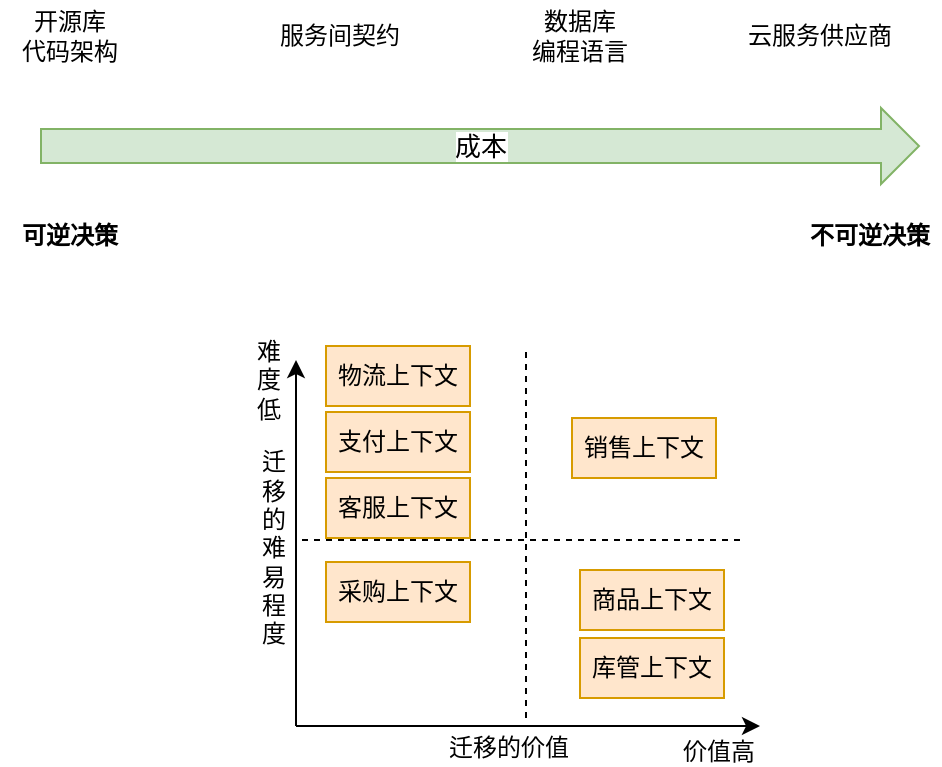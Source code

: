 <mxfile version="16.2.7" type="device"><diagram id="6zhtredINOyRKt9evkXe" name="Page-1"><mxGraphModel dx="701" dy="397" grid="0" gridSize="10" guides="1" tooltips="1" connect="1" arrows="1" fold="1" page="1" pageScale="1" pageWidth="827" pageHeight="1169" math="0" shadow="0"><root><mxCell id="0"/><mxCell id="1" parent="0"/><mxCell id="csbSpwMHny8RvMoVojqA-1" value="不可逆决策" style="text;html=1;strokeColor=none;fillColor=none;align=center;verticalAlign=middle;whiteSpace=wrap;rounded=0;fontStyle=1" vertex="1" parent="1"><mxGeometry x="500" y="150" width="70" height="30" as="geometry"/></mxCell><mxCell id="csbSpwMHny8RvMoVojqA-2" value="可逆决策" style="text;html=1;strokeColor=none;fillColor=none;align=center;verticalAlign=middle;whiteSpace=wrap;rounded=0;fontStyle=1" vertex="1" parent="1"><mxGeometry x="100" y="150" width="70" height="30" as="geometry"/></mxCell><mxCell id="csbSpwMHny8RvMoVojqA-3" value="云服务供应商" style="text;html=1;strokeColor=none;fillColor=none;align=center;verticalAlign=middle;whiteSpace=wrap;rounded=0;" vertex="1" parent="1"><mxGeometry x="470" y="50" width="80" height="30" as="geometry"/></mxCell><mxCell id="csbSpwMHny8RvMoVojqA-4" value="开源库&lt;br&gt;代码架构" style="text;html=1;strokeColor=none;fillColor=none;align=center;verticalAlign=middle;whiteSpace=wrap;rounded=0;" vertex="1" parent="1"><mxGeometry x="100" y="50" width="70" height="30" as="geometry"/></mxCell><mxCell id="csbSpwMHny8RvMoVojqA-5" value="服务间契约&lt;br&gt;" style="text;html=1;strokeColor=none;fillColor=none;align=center;verticalAlign=middle;whiteSpace=wrap;rounded=0;" vertex="1" parent="1"><mxGeometry x="230" y="47.5" width="80" height="35" as="geometry"/></mxCell><mxCell id="csbSpwMHny8RvMoVojqA-6" value="数据库&lt;br&gt;编程语言" style="text;html=1;strokeColor=none;fillColor=none;align=center;verticalAlign=middle;whiteSpace=wrap;rounded=0;" vertex="1" parent="1"><mxGeometry x="350" y="47.5" width="80" height="35" as="geometry"/></mxCell><mxCell id="csbSpwMHny8RvMoVojqA-7" value="成本" style="shape=flexArrow;endArrow=classic;html=1;rounded=0;fontSize=13;fillColor=#d5e8d4;strokeColor=#82b366;width=17;" edge="1" parent="1"><mxGeometry width="50" height="50" relative="1" as="geometry"><mxPoint x="120" y="120" as="sourcePoint"/><mxPoint x="560" y="120" as="targetPoint"/></mxGeometry></mxCell><mxCell id="csbSpwMHny8RvMoVojqA-8" value="" style="endArrow=classic;html=1;rounded=0;" edge="1" parent="1"><mxGeometry width="50" height="50" relative="1" as="geometry"><mxPoint x="248" y="410" as="sourcePoint"/><mxPoint x="480" y="410" as="targetPoint"/></mxGeometry></mxCell><mxCell id="csbSpwMHny8RvMoVojqA-9" value="" style="endArrow=classic;html=1;rounded=0;" edge="1" parent="1"><mxGeometry width="50" height="50" relative="1" as="geometry"><mxPoint x="248" y="410" as="sourcePoint"/><mxPoint x="248" y="227" as="targetPoint"/></mxGeometry></mxCell><mxCell id="csbSpwMHny8RvMoVojqA-10" value="迁移的难易程度" style="text;html=1;strokeColor=none;fillColor=none;align=center;verticalAlign=middle;whiteSpace=wrap;rounded=0;" vertex="1" parent="1"><mxGeometry x="230" y="271" width="14" height="100" as="geometry"/></mxCell><mxCell id="csbSpwMHny8RvMoVojqA-11" value="迁移的价值" style="text;html=1;strokeColor=none;fillColor=none;align=center;verticalAlign=middle;whiteSpace=wrap;rounded=0;" vertex="1" parent="1"><mxGeometry x="272" y="413" width="165" height="15" as="geometry"/></mxCell><mxCell id="csbSpwMHny8RvMoVojqA-13" value="价值高" style="text;html=1;strokeColor=none;fillColor=none;align=center;verticalAlign=middle;whiteSpace=wrap;rounded=0;" vertex="1" parent="1"><mxGeometry x="437" y="417" width="45" height="11" as="geometry"/></mxCell><mxCell id="csbSpwMHny8RvMoVojqA-14" value="难度低" style="text;html=1;strokeColor=none;fillColor=none;align=center;verticalAlign=middle;whiteSpace=wrap;rounded=0;" vertex="1" parent="1"><mxGeometry x="222" y="214" width="25" height="46" as="geometry"/></mxCell><mxCell id="csbSpwMHny8RvMoVojqA-15" value="" style="endArrow=none;dashed=1;html=1;rounded=0;" edge="1" parent="1"><mxGeometry width="50" height="50" relative="1" as="geometry"><mxPoint x="251" y="317" as="sourcePoint"/><mxPoint x="471" y="317" as="targetPoint"/></mxGeometry></mxCell><mxCell id="csbSpwMHny8RvMoVojqA-16" value="" style="endArrow=none;dashed=1;html=1;rounded=0;" edge="1" parent="1"><mxGeometry width="50" height="50" relative="1" as="geometry"><mxPoint x="363" y="406" as="sourcePoint"/><mxPoint x="363" y="221" as="targetPoint"/></mxGeometry></mxCell><mxCell id="csbSpwMHny8RvMoVojqA-18" value="采购上下文" style="text;html=1;strokeColor=#d79b00;fillColor=#ffe6cc;align=center;verticalAlign=middle;whiteSpace=wrap;rounded=0;" vertex="1" parent="1"><mxGeometry x="263" y="328" width="72" height="30" as="geometry"/></mxCell><mxCell id="csbSpwMHny8RvMoVojqA-19" value="客服上下文" style="text;html=1;strokeColor=#d79b00;fillColor=#ffe6cc;align=center;verticalAlign=middle;whiteSpace=wrap;rounded=0;" vertex="1" parent="1"><mxGeometry x="263" y="286" width="72" height="30" as="geometry"/></mxCell><mxCell id="csbSpwMHny8RvMoVojqA-20" value="物流上下文" style="text;html=1;strokeColor=#d79b00;fillColor=#ffe6cc;align=center;verticalAlign=middle;whiteSpace=wrap;rounded=0;" vertex="1" parent="1"><mxGeometry x="263" y="220" width="72" height="30" as="geometry"/></mxCell><mxCell id="csbSpwMHny8RvMoVojqA-21" value="支付上下文" style="text;html=1;strokeColor=#d79b00;fillColor=#ffe6cc;align=center;verticalAlign=middle;whiteSpace=wrap;rounded=0;" vertex="1" parent="1"><mxGeometry x="263" y="253" width="72" height="30" as="geometry"/></mxCell><mxCell id="csbSpwMHny8RvMoVojqA-22" value="商品上下文" style="text;html=1;strokeColor=#d79b00;fillColor=#ffe6cc;align=center;verticalAlign=middle;whiteSpace=wrap;rounded=0;" vertex="1" parent="1"><mxGeometry x="390" y="332" width="72" height="30" as="geometry"/></mxCell><mxCell id="csbSpwMHny8RvMoVojqA-23" value="销售上下文" style="text;html=1;strokeColor=#d79b00;fillColor=#ffe6cc;align=center;verticalAlign=middle;whiteSpace=wrap;rounded=0;" vertex="1" parent="1"><mxGeometry x="386" y="256" width="72" height="30" as="geometry"/></mxCell><mxCell id="csbSpwMHny8RvMoVojqA-25" value="库管上下文" style="text;html=1;strokeColor=#d79b00;fillColor=#ffe6cc;align=center;verticalAlign=middle;whiteSpace=wrap;rounded=0;" vertex="1" parent="1"><mxGeometry x="390" y="366" width="72" height="30" as="geometry"/></mxCell></root></mxGraphModel></diagram></mxfile>